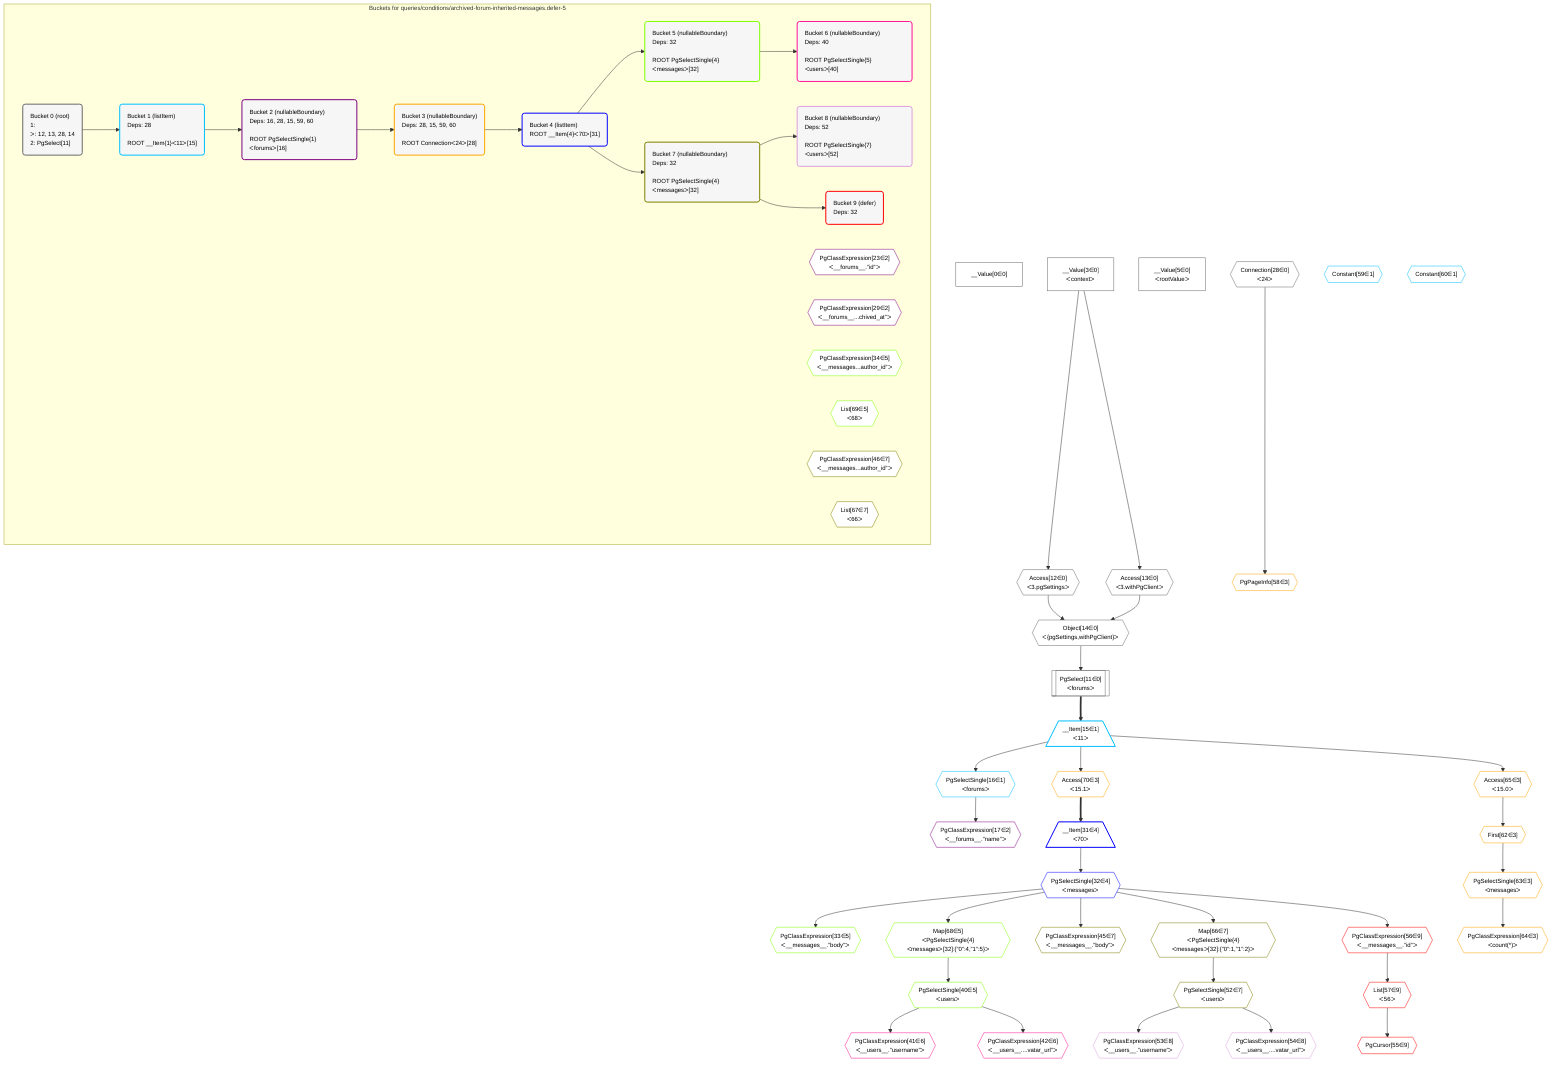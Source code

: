 %%{init: {'themeVariables': { 'fontSize': '12px'}}}%%
graph TD
    classDef path fill:#eee,stroke:#000,color:#000
    classDef plan fill:#fff,stroke-width:1px,color:#000
    classDef itemplan fill:#fff,stroke-width:2px,color:#000
    classDef unbatchedplan fill:#dff,stroke-width:1px,color:#000
    classDef sideeffectplan fill:#fcc,stroke-width:2px,color:#000
    classDef bucket fill:#f6f6f6,color:#000,stroke-width:2px,text-align:left


    %% define steps
    __Value0["__Value[0∈0]"]:::plan
    __Value3["__Value[3∈0]<br />ᐸcontextᐳ"]:::plan
    __Value5["__Value[5∈0]<br />ᐸrootValueᐳ"]:::plan
    Access12{{"Access[12∈0]<br />ᐸ3.pgSettingsᐳ"}}:::plan
    Access13{{"Access[13∈0]<br />ᐸ3.withPgClientᐳ"}}:::plan
    Object14{{"Object[14∈0]<br />ᐸ{pgSettings,withPgClient}ᐳ"}}:::plan
    PgSelect11[["PgSelect[11∈0]<br />ᐸforumsᐳ"]]:::plan
    __Item15[/"__Item[15∈1]<br />ᐸ11ᐳ"\]:::itemplan
    PgSelectSingle16{{"PgSelectSingle[16∈1]<br />ᐸforumsᐳ"}}:::plan
    PgClassExpression17{{"PgClassExpression[17∈2]<br />ᐸ__forums__.”name”ᐳ"}}:::plan
    Connection28{{"Connection[28∈0]<br />ᐸ24ᐳ"}}:::plan
    Access70{{"Access[70∈3]<br />ᐸ15.1ᐳ"}}:::plan
    __Item31[/"__Item[31∈4]<br />ᐸ70ᐳ"\]:::itemplan
    PgSelectSingle32{{"PgSelectSingle[32∈4]<br />ᐸmessagesᐳ"}}:::plan
    PgClassExpression33{{"PgClassExpression[33∈5]<br />ᐸ__messages__.”body”ᐳ"}}:::plan
    Map68{{"Map[68∈5]<br />ᐸPgSelectSingle{4}ᐸmessagesᐳ[32]:{”0”:4,”1”:5}ᐳ"}}:::plan
    PgSelectSingle40{{"PgSelectSingle[40∈5]<br />ᐸusersᐳ"}}:::plan
    PgClassExpression41{{"PgClassExpression[41∈6]<br />ᐸ__users__.”username”ᐳ"}}:::plan
    PgClassExpression42{{"PgClassExpression[42∈6]<br />ᐸ__users__....vatar_url”ᐳ"}}:::plan
    PgClassExpression45{{"PgClassExpression[45∈7]<br />ᐸ__messages__.”body”ᐳ"}}:::plan
    Map66{{"Map[66∈7]<br />ᐸPgSelectSingle{4}ᐸmessagesᐳ[32]:{”0”:1,”1”:2}ᐳ"}}:::plan
    PgSelectSingle52{{"PgSelectSingle[52∈7]<br />ᐸusersᐳ"}}:::plan
    PgClassExpression53{{"PgClassExpression[53∈8]<br />ᐸ__users__.”username”ᐳ"}}:::plan
    PgClassExpression54{{"PgClassExpression[54∈8]<br />ᐸ__users__....vatar_url”ᐳ"}}:::plan
    PgClassExpression56{{"PgClassExpression[56∈9]<br />ᐸ__messages__.”id”ᐳ"}}:::plan
    List57{{"List[57∈9]<br />ᐸ56ᐳ"}}:::plan
    PgCursor55{{"PgCursor[55∈9]"}}:::plan
    PgPageInfo58{{"PgPageInfo[58∈3]"}}:::plan
    Constant59{{"Constant[59∈1]"}}:::plan
    Constant60{{"Constant[60∈1]"}}:::plan
    Access65{{"Access[65∈3]<br />ᐸ15.0ᐳ"}}:::plan
    First62{{"First[62∈3]"}}:::plan
    PgSelectSingle63{{"PgSelectSingle[63∈3]<br />ᐸmessagesᐳ"}}:::plan
    PgClassExpression64{{"PgClassExpression[64∈3]<br />ᐸcount(*)ᐳ"}}:::plan

    %% plan dependencies
    __Value3 --> Access12
    __Value3 --> Access13
    Access12 & Access13 --> Object14
    Object14 --> PgSelect11
    PgSelect11 ==> __Item15
    __Item15 --> PgSelectSingle16
    PgSelectSingle16 --> PgClassExpression17
    __Item15 --> Access70
    Access70 ==> __Item31
    __Item31 --> PgSelectSingle32
    PgSelectSingle32 --> PgClassExpression33
    PgSelectSingle32 --> Map68
    Map68 --> PgSelectSingle40
    PgSelectSingle40 --> PgClassExpression41
    PgSelectSingle40 --> PgClassExpression42
    PgSelectSingle32 --> PgClassExpression45
    PgSelectSingle32 --> Map66
    Map66 --> PgSelectSingle52
    PgSelectSingle52 --> PgClassExpression53
    PgSelectSingle52 --> PgClassExpression54
    PgSelectSingle32 --> PgClassExpression56
    PgClassExpression56 --> List57
    List57 --> PgCursor55
    Connection28 --> PgPageInfo58
    __Item15 --> Access65
    Access65 --> First62
    First62 --> PgSelectSingle63
    PgSelectSingle63 --> PgClassExpression64

    subgraph "Buckets for queries/conditions/archived-forum-inherited-messages.defer-5"
    Bucket0("Bucket 0 (root)<br />1: <br />ᐳ: 12, 13, 28, 14<br />2: PgSelect[11]"):::bucket
    classDef bucket0 stroke:#696969
    class Bucket0,__Value0,__Value3,__Value5,PgSelect11,Access12,Access13,Object14,Connection28 bucket0
    Bucket1("Bucket 1 (listItem)<br />Deps: 28<br /><br />ROOT __Item{1}ᐸ11ᐳ[15]"):::bucket
    classDef bucket1 stroke:#00bfff
    class Bucket1,__Item15,PgSelectSingle16,Constant59,Constant60 bucket1
    Bucket2("Bucket 2 (nullableBoundary)<br />Deps: 16, 28, 15, 59, 60<br /><br />ROOT PgSelectSingle{1}ᐸforumsᐳ[16]"):::bucket
    classDef bucket2 stroke:#7f007f
    PgClassExpression23{{"PgClassExpression[23∈2]<br />ᐸ__forums__.”id”ᐳ"}}:::plan
    PgClassExpression29{{"PgClassExpression[29∈2]<br />ᐸ__forums__...chived_at”ᐳ"}}:::plan
    class Bucket2,PgClassExpression17,PgClassExpression23,PgClassExpression29 bucket2
    Bucket3("Bucket 3 (nullableBoundary)<br />Deps: 28, 15, 59, 60<br /><br />ROOT Connectionᐸ24ᐳ[28]"):::bucket
    classDef bucket3 stroke:#ffa500
    class Bucket3,PgPageInfo58,First62,PgSelectSingle63,PgClassExpression64,Access65,Access70 bucket3
    Bucket4("Bucket 4 (listItem)<br />ROOT __Item{4}ᐸ70ᐳ[31]"):::bucket
    classDef bucket4 stroke:#0000ff
    class Bucket4,__Item31,PgSelectSingle32 bucket4
    Bucket5("Bucket 5 (nullableBoundary)<br />Deps: 32<br /><br />ROOT PgSelectSingle{4}ᐸmessagesᐳ[32]"):::bucket
    classDef bucket5 stroke:#7fff00
    PgClassExpression34{{"PgClassExpression[34∈5]<br />ᐸ__messages...author_id”ᐳ"}}:::plan
    List69{{"List[69∈5]<br />ᐸ68ᐳ"}}:::plan
    class Bucket5,PgClassExpression33,PgClassExpression34,PgSelectSingle40,Map68,List69 bucket5
    Bucket6("Bucket 6 (nullableBoundary)<br />Deps: 40<br /><br />ROOT PgSelectSingle{5}ᐸusersᐳ[40]"):::bucket
    classDef bucket6 stroke:#ff1493
    class Bucket6,PgClassExpression41,PgClassExpression42 bucket6
    Bucket7("Bucket 7 (nullableBoundary)<br />Deps: 32<br /><br />ROOT PgSelectSingle{4}ᐸmessagesᐳ[32]"):::bucket
    classDef bucket7 stroke:#808000
    PgClassExpression46{{"PgClassExpression[46∈7]<br />ᐸ__messages...author_id”ᐳ"}}:::plan
    List67{{"List[67∈7]<br />ᐸ66ᐳ"}}:::plan
    class Bucket7,PgClassExpression45,PgClassExpression46,PgSelectSingle52,Map66,List67 bucket7
    Bucket8("Bucket 8 (nullableBoundary)<br />Deps: 52<br /><br />ROOT PgSelectSingle{7}ᐸusersᐳ[52]"):::bucket
    classDef bucket8 stroke:#dda0dd
    class Bucket8,PgClassExpression53,PgClassExpression54 bucket8
    Bucket9("Bucket 9 (defer)<br />Deps: 32"):::bucket
    classDef bucket9 stroke:#ff0000
    class Bucket9,PgCursor55,PgClassExpression56,List57 bucket9
    Bucket0 --> Bucket1
    Bucket1 --> Bucket2
    Bucket2 --> Bucket3
    Bucket3 --> Bucket4
    Bucket4 --> Bucket5 & Bucket7
    Bucket5 --> Bucket6
    Bucket7 --> Bucket8 & Bucket9
    end